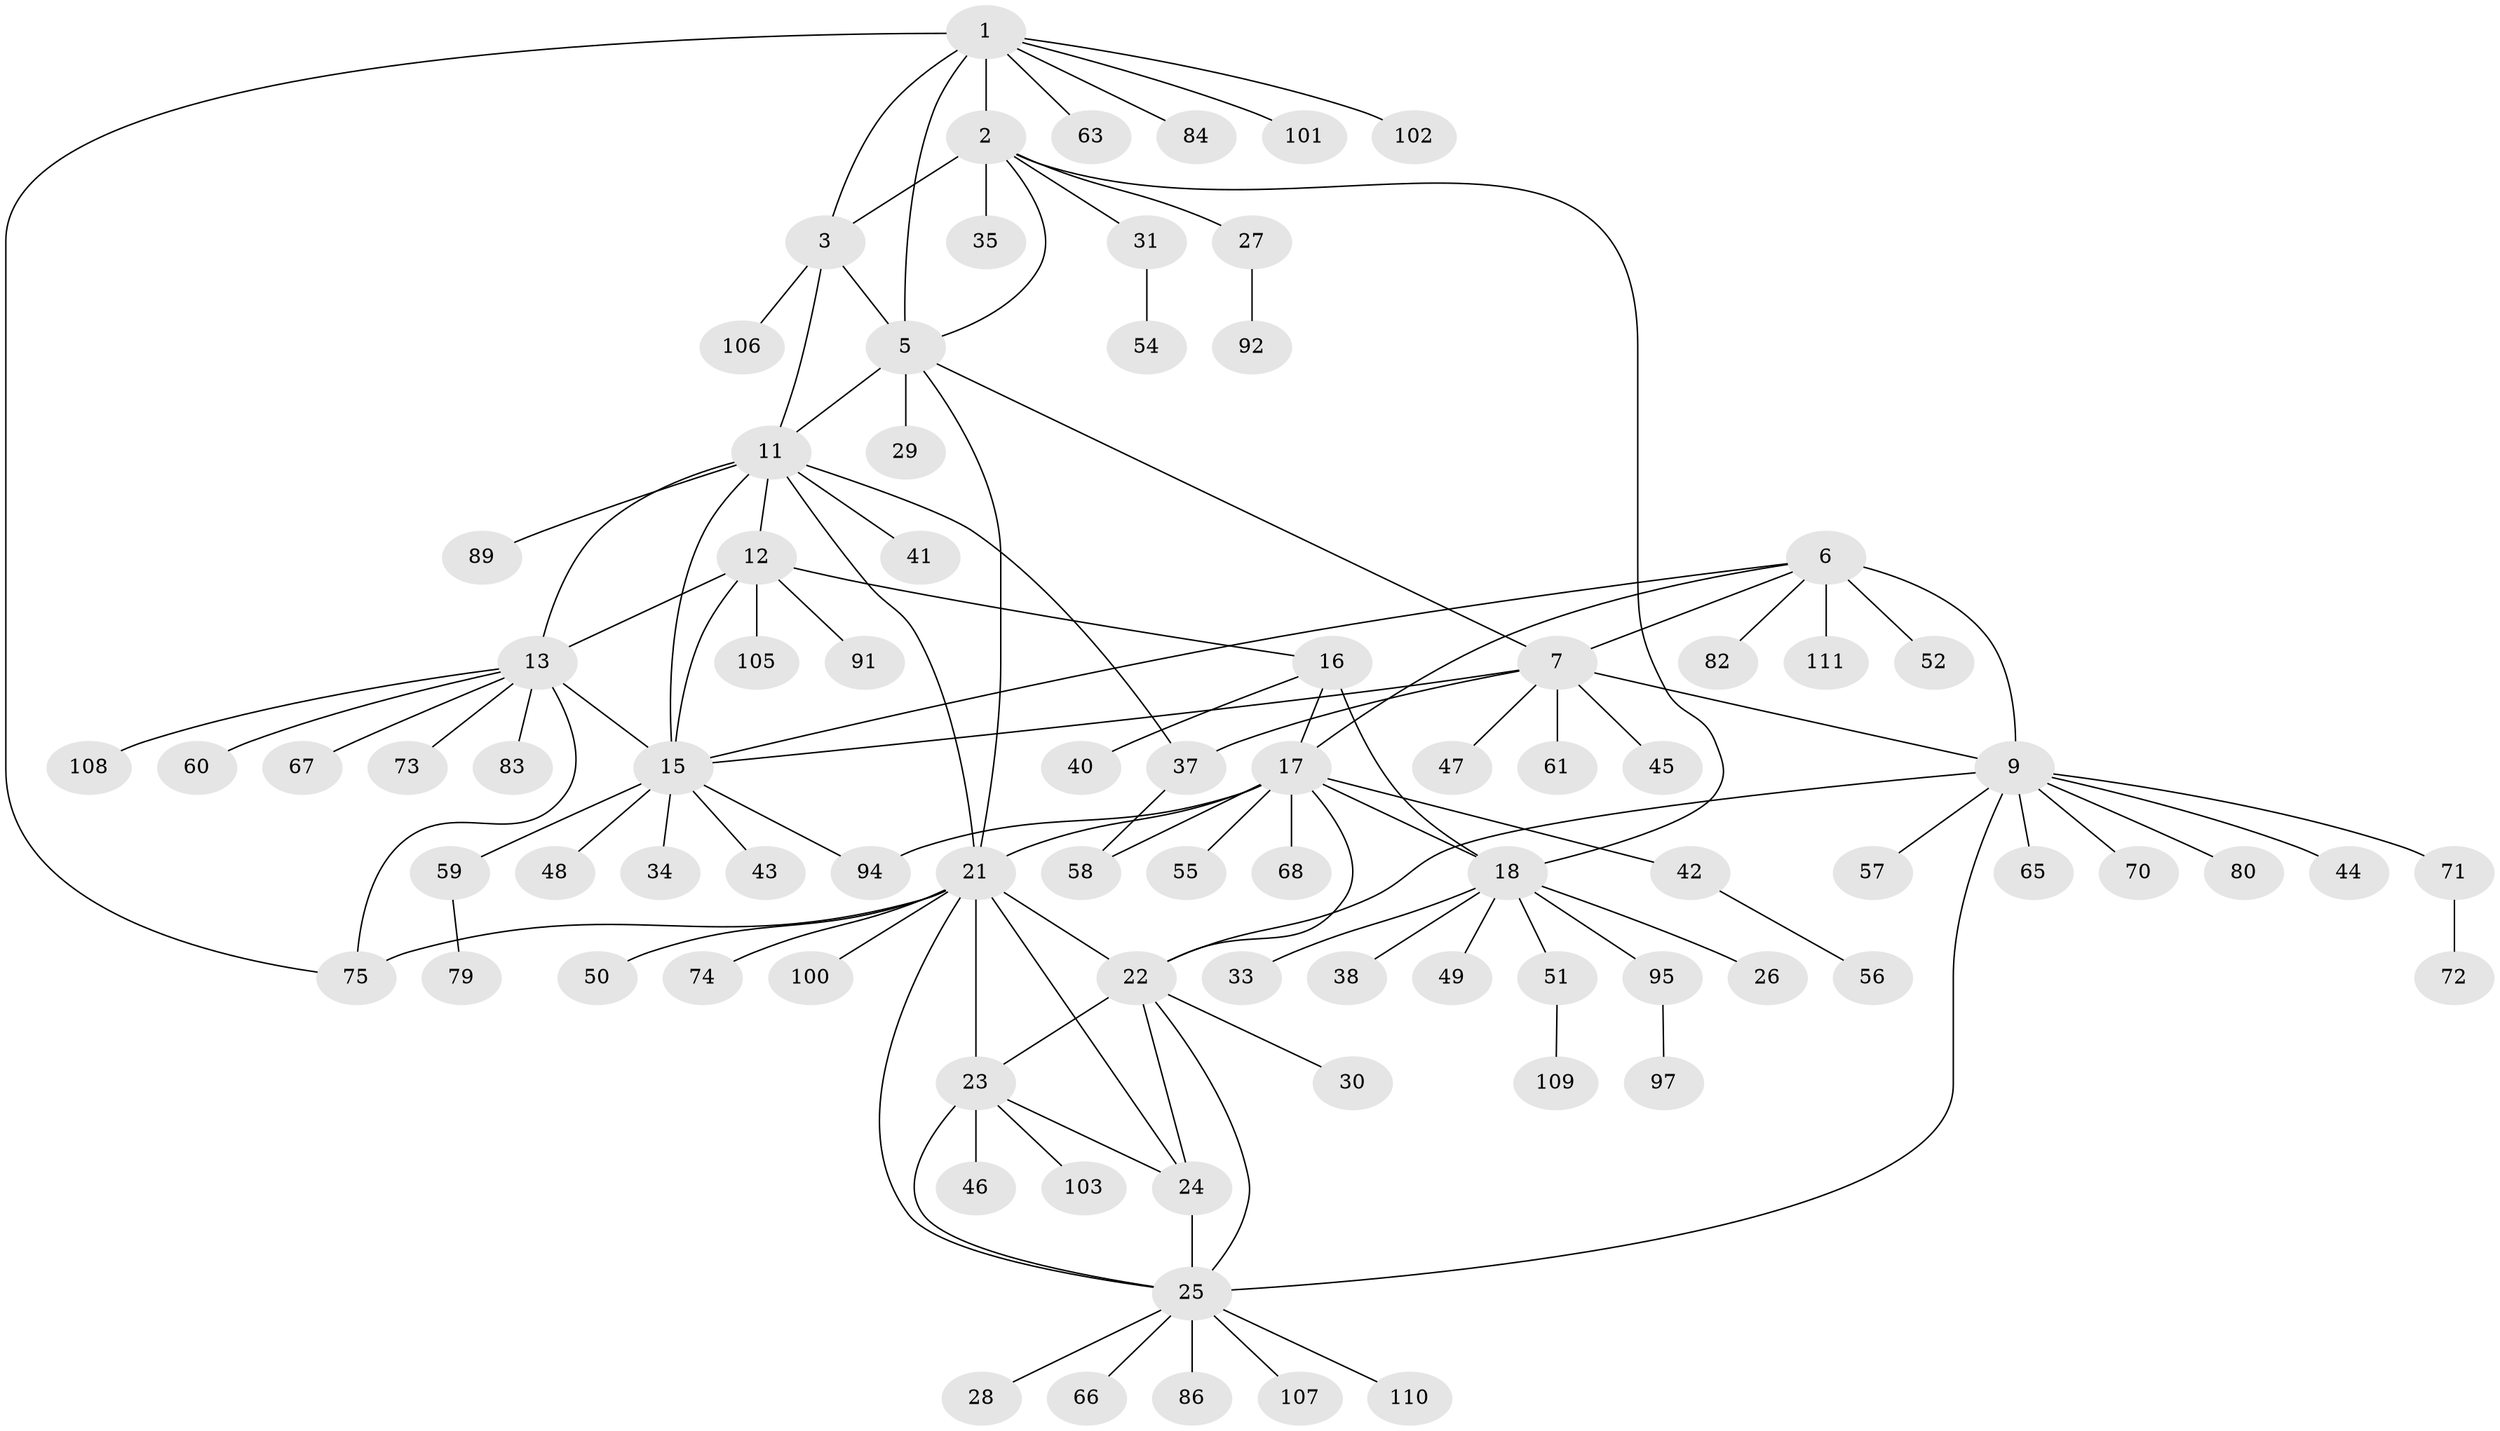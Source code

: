 // original degree distribution, {8: 0.026785714285714284, 9: 0.03571428571428571, 7: 0.026785714285714284, 5: 0.017857142857142856, 4: 0.044642857142857144, 10: 0.03571428571428571, 12: 0.026785714285714284, 6: 0.017857142857142856, 1: 0.5803571428571429, 3: 0.05357142857142857, 2: 0.13392857142857142}
// Generated by graph-tools (version 1.1) at 2025/11/02/27/25 16:11:33]
// undirected, 85 vertices, 113 edges
graph export_dot {
graph [start="1"]
  node [color=gray90,style=filled];
  1 [super="+4"];
  2 [super="+96"];
  3 [super="+69"];
  5 [super="+81"];
  6 [super="+8"];
  7 [super="+53"];
  9 [super="+10"];
  11 [super="+85"];
  12 [super="+32"];
  13 [super="+14"];
  15 [super="+78"];
  16 [super="+20"];
  17 [super="+64"];
  18 [super="+19"];
  21 [super="+39"];
  22 [super="+77"];
  23 [super="+62"];
  24;
  25 [super="+36"];
  26;
  27 [super="+93"];
  28;
  29;
  30;
  31 [super="+90"];
  33;
  34;
  35;
  37 [super="+87"];
  38;
  40;
  41 [super="+112"];
  42;
  43;
  44;
  45;
  46;
  47;
  48;
  49;
  50;
  51;
  52;
  54;
  55;
  56;
  57 [super="+99"];
  58;
  59;
  60;
  61;
  63;
  65 [super="+76"];
  66;
  67;
  68;
  70;
  71 [super="+88"];
  72;
  73;
  74;
  75 [super="+98"];
  79;
  80 [super="+104"];
  82;
  83;
  84;
  86;
  89;
  91;
  92;
  94;
  95;
  97;
  100;
  101;
  102;
  103;
  105;
  106;
  107;
  108;
  109;
  110;
  111;
  1 -- 2 [weight=2];
  1 -- 3 [weight=2];
  1 -- 5 [weight=2];
  1 -- 75;
  1 -- 84;
  1 -- 101;
  1 -- 102;
  1 -- 63;
  2 -- 3;
  2 -- 5;
  2 -- 18;
  2 -- 27;
  2 -- 31;
  2 -- 35;
  3 -- 5;
  3 -- 11;
  3 -- 106;
  5 -- 7;
  5 -- 21;
  5 -- 29;
  5 -- 11;
  6 -- 7 [weight=2];
  6 -- 9 [weight=4];
  6 -- 15;
  6 -- 111;
  6 -- 17;
  6 -- 82;
  6 -- 52;
  7 -- 9 [weight=2];
  7 -- 37;
  7 -- 45;
  7 -- 47;
  7 -- 61;
  7 -- 15;
  9 -- 65;
  9 -- 70;
  9 -- 71;
  9 -- 44;
  9 -- 80;
  9 -- 22;
  9 -- 25;
  9 -- 57;
  11 -- 12;
  11 -- 13 [weight=2];
  11 -- 15;
  11 -- 21;
  11 -- 37;
  11 -- 41;
  11 -- 89;
  12 -- 13 [weight=2];
  12 -- 15;
  12 -- 16;
  12 -- 91;
  12 -- 105;
  13 -- 15 [weight=2];
  13 -- 73;
  13 -- 83;
  13 -- 67;
  13 -- 108;
  13 -- 60;
  13 -- 75;
  15 -- 34;
  15 -- 43;
  15 -- 48;
  15 -- 59;
  15 -- 94;
  16 -- 17 [weight=2];
  16 -- 18 [weight=4];
  16 -- 40;
  17 -- 18 [weight=2];
  17 -- 22;
  17 -- 42;
  17 -- 55;
  17 -- 58;
  17 -- 68;
  17 -- 94;
  17 -- 21;
  18 -- 33;
  18 -- 38;
  18 -- 49;
  18 -- 51;
  18 -- 26;
  18 -- 95;
  21 -- 22;
  21 -- 23;
  21 -- 24;
  21 -- 25;
  21 -- 50;
  21 -- 75;
  21 -- 74;
  21 -- 100;
  22 -- 23;
  22 -- 24;
  22 -- 25;
  22 -- 30;
  23 -- 24;
  23 -- 25;
  23 -- 46;
  23 -- 103;
  24 -- 25;
  25 -- 28;
  25 -- 66;
  25 -- 86;
  25 -- 107;
  25 -- 110;
  27 -- 92;
  31 -- 54;
  37 -- 58;
  42 -- 56;
  51 -- 109;
  59 -- 79;
  71 -- 72;
  95 -- 97;
}
